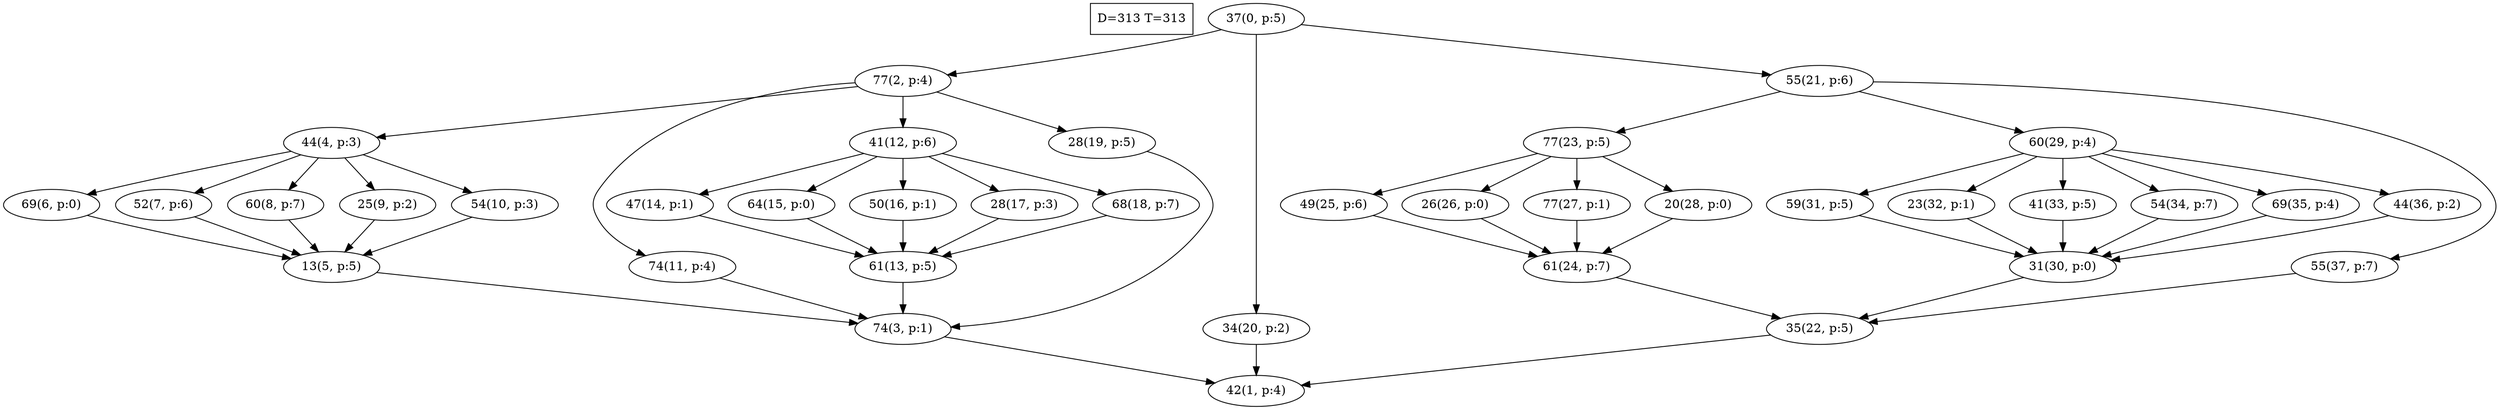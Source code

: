 digraph Task {
i [shape=box, label="D=313 T=313"]; 
0 [label="37(0, p:5)"];
1 [label="42(1, p:4)"];
2 [label="77(2, p:4)"];
3 [label="74(3, p:1)"];
4 [label="44(4, p:3)"];
5 [label="13(5, p:5)"];
6 [label="69(6, p:0)"];
7 [label="52(7, p:6)"];
8 [label="60(8, p:7)"];
9 [label="25(9, p:2)"];
10 [label="54(10, p:3)"];
11 [label="74(11, p:4)"];
12 [label="41(12, p:6)"];
13 [label="61(13, p:5)"];
14 [label="47(14, p:1)"];
15 [label="64(15, p:0)"];
16 [label="50(16, p:1)"];
17 [label="28(17, p:3)"];
18 [label="68(18, p:7)"];
19 [label="28(19, p:5)"];
20 [label="34(20, p:2)"];
21 [label="55(21, p:6)"];
22 [label="35(22, p:5)"];
23 [label="77(23, p:5)"];
24 [label="61(24, p:7)"];
25 [label="49(25, p:6)"];
26 [label="26(26, p:0)"];
27 [label="77(27, p:1)"];
28 [label="20(28, p:0)"];
29 [label="60(29, p:4)"];
30 [label="31(30, p:0)"];
31 [label="59(31, p:5)"];
32 [label="23(32, p:1)"];
33 [label="41(33, p:5)"];
34 [label="54(34, p:7)"];
35 [label="69(35, p:4)"];
36 [label="44(36, p:2)"];
37 [label="55(37, p:7)"];
0 -> 2;
0 -> 20;
0 -> 21;
2 -> 4;
2 -> 11;
2 -> 12;
2 -> 19;
3 -> 1;
4 -> 6;
4 -> 7;
4 -> 8;
4 -> 9;
4 -> 10;
5 -> 3;
6 -> 5;
7 -> 5;
8 -> 5;
9 -> 5;
10 -> 5;
11 -> 3;
12 -> 14;
12 -> 15;
12 -> 16;
12 -> 17;
12 -> 18;
13 -> 3;
14 -> 13;
15 -> 13;
16 -> 13;
17 -> 13;
18 -> 13;
19 -> 3;
20 -> 1;
21 -> 23;
21 -> 29;
21 -> 37;
22 -> 1;
23 -> 25;
23 -> 26;
23 -> 27;
23 -> 28;
24 -> 22;
25 -> 24;
26 -> 24;
27 -> 24;
28 -> 24;
29 -> 31;
29 -> 32;
29 -> 33;
29 -> 34;
29 -> 35;
29 -> 36;
30 -> 22;
31 -> 30;
32 -> 30;
33 -> 30;
34 -> 30;
35 -> 30;
36 -> 30;
37 -> 22;
}
